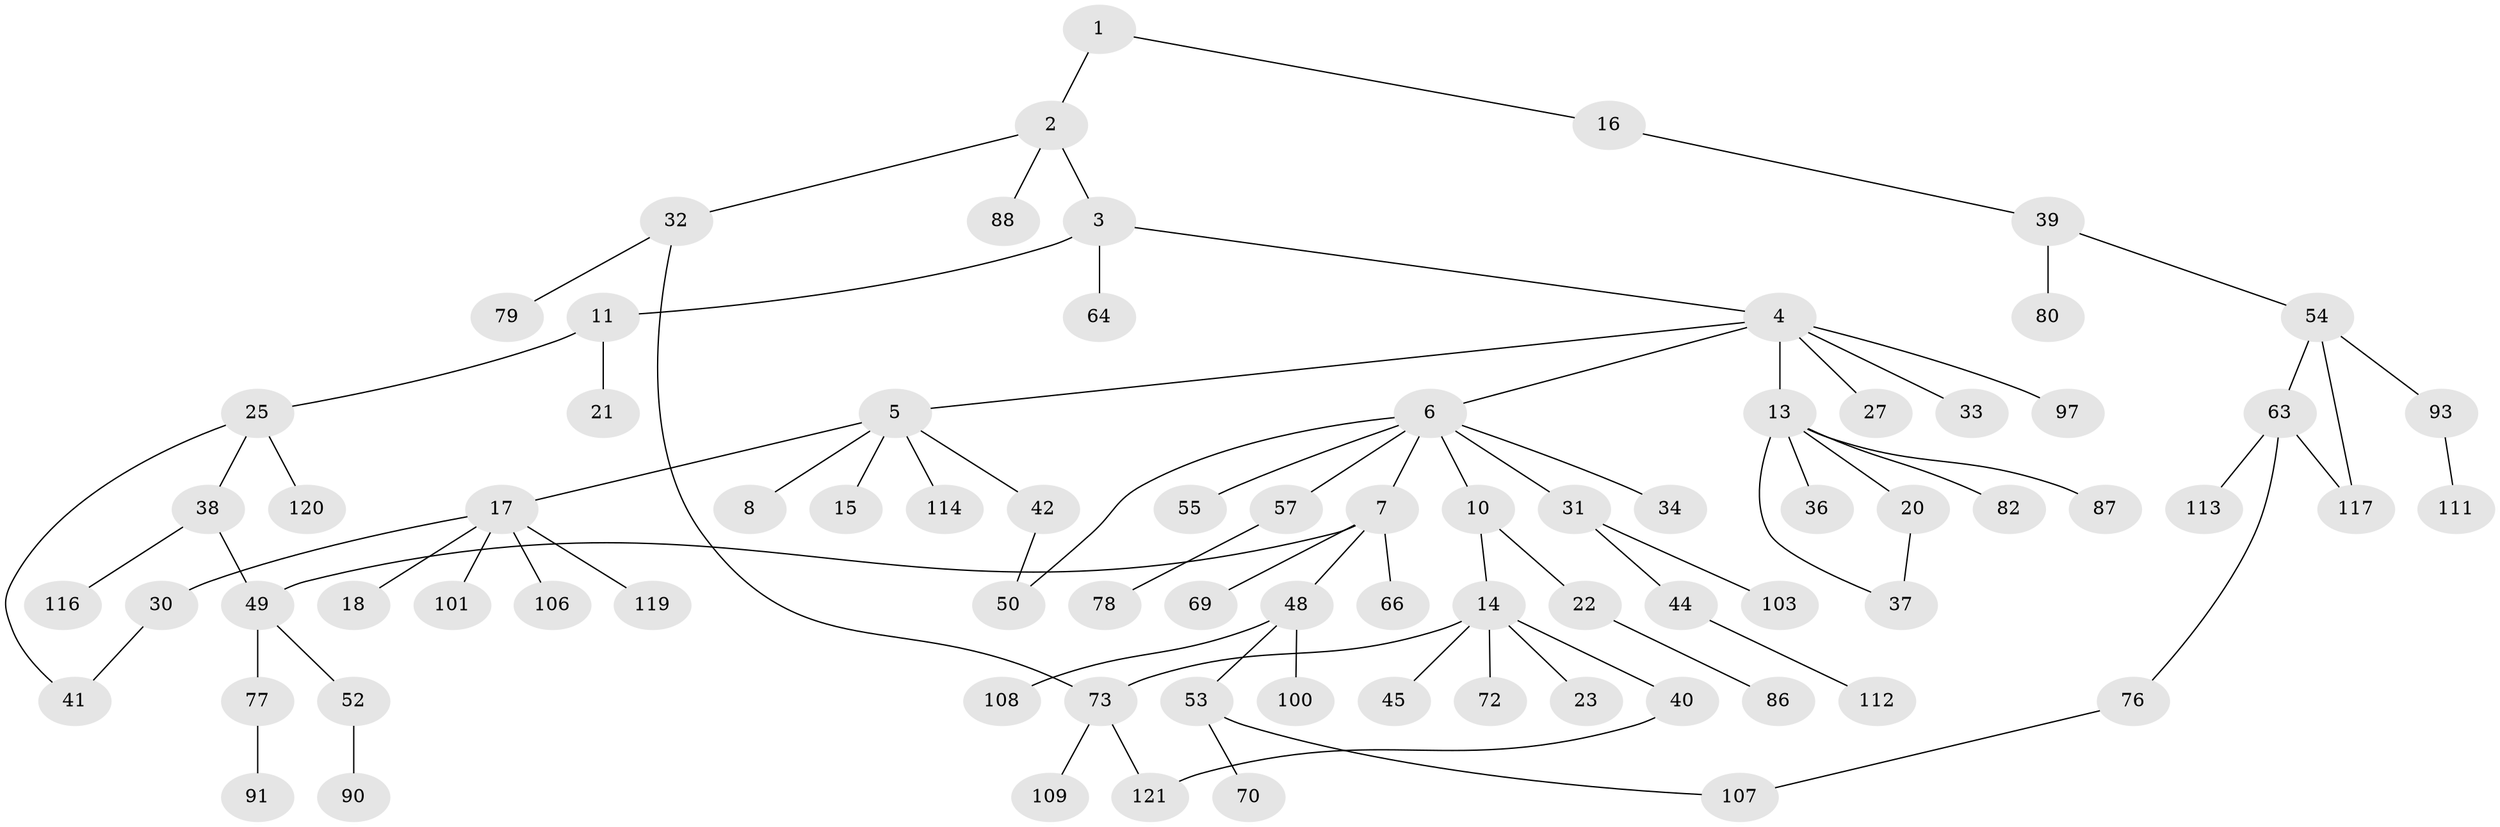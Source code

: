 // original degree distribution, {3: 0.13821138211382114, 4: 0.056910569105691054, 5: 0.06504065040650407, 8: 0.008130081300813009, 7: 0.008130081300813009, 2: 0.3008130081300813, 1: 0.42276422764227645}
// Generated by graph-tools (version 1.1) at 2025/10/02/27/25 16:10:50]
// undirected, 80 vertices, 87 edges
graph export_dot {
graph [start="1"]
  node [color=gray90,style=filled];
  1 [super="+84"];
  2;
  3 [super="+74"];
  4 [super="+85"];
  5 [super="+28"];
  6 [super="+9"];
  7 [super="+12"];
  8 [super="+35"];
  10;
  11 [super="+58"];
  13 [super="+43"];
  14 [super="+29"];
  15 [super="+19"];
  16 [super="+26"];
  17 [super="+51"];
  18;
  20 [super="+24"];
  21 [super="+96"];
  22 [super="+46"];
  23;
  25 [super="+68"];
  27;
  30 [super="+75"];
  31 [super="+118"];
  32 [super="+89"];
  33 [super="+59"];
  34 [super="+110"];
  36;
  37;
  38 [super="+56"];
  39 [super="+47"];
  40 [super="+67"];
  41 [super="+123"];
  42 [super="+83"];
  44 [super="+71"];
  45;
  48 [super="+95"];
  49 [super="+60"];
  50 [super="+94"];
  52 [super="+92"];
  53 [super="+61"];
  54 [super="+98"];
  55 [super="+122"];
  57 [super="+62"];
  63 [super="+65"];
  64;
  66;
  69;
  70;
  72 [super="+99"];
  73 [super="+105"];
  76 [super="+81"];
  77;
  78;
  79;
  80;
  82;
  86;
  87;
  88 [super="+104"];
  90;
  91;
  93 [super="+102"];
  97;
  100;
  101;
  103;
  106 [super="+115"];
  107;
  108;
  109;
  111;
  112;
  113;
  114;
  116;
  117;
  119;
  120;
  121;
  1 -- 2;
  1 -- 16;
  2 -- 3;
  2 -- 32;
  2 -- 88;
  3 -- 4;
  3 -- 11;
  3 -- 64;
  4 -- 5;
  4 -- 6;
  4 -- 13;
  4 -- 27;
  4 -- 33;
  4 -- 97;
  5 -- 8;
  5 -- 15;
  5 -- 17;
  5 -- 42;
  5 -- 114;
  6 -- 7;
  6 -- 31;
  6 -- 34;
  6 -- 57;
  6 -- 50;
  6 -- 10;
  6 -- 55;
  7 -- 48;
  7 -- 49;
  7 -- 66;
  7 -- 69;
  10 -- 14;
  10 -- 22;
  11 -- 21;
  11 -- 25;
  13 -- 20;
  13 -- 36;
  13 -- 82;
  13 -- 37;
  13 -- 87;
  14 -- 23;
  14 -- 40;
  14 -- 73;
  14 -- 72;
  14 -- 45;
  16 -- 39;
  17 -- 18;
  17 -- 30;
  17 -- 106;
  17 -- 101;
  17 -- 119;
  20 -- 37;
  22 -- 86;
  25 -- 38;
  25 -- 41;
  25 -- 120;
  30 -- 41;
  31 -- 44;
  31 -- 103;
  32 -- 79;
  32 -- 73;
  38 -- 116;
  38 -- 49;
  39 -- 54;
  39 -- 80;
  40 -- 121;
  42 -- 50;
  44 -- 112;
  48 -- 53;
  48 -- 100;
  48 -- 108;
  49 -- 52;
  49 -- 77;
  52 -- 90;
  53 -- 70;
  53 -- 107;
  54 -- 63;
  54 -- 93;
  54 -- 117;
  57 -- 78;
  63 -- 117;
  63 -- 113;
  63 -- 76;
  73 -- 109;
  73 -- 121;
  76 -- 107;
  77 -- 91;
  93 -- 111;
}
